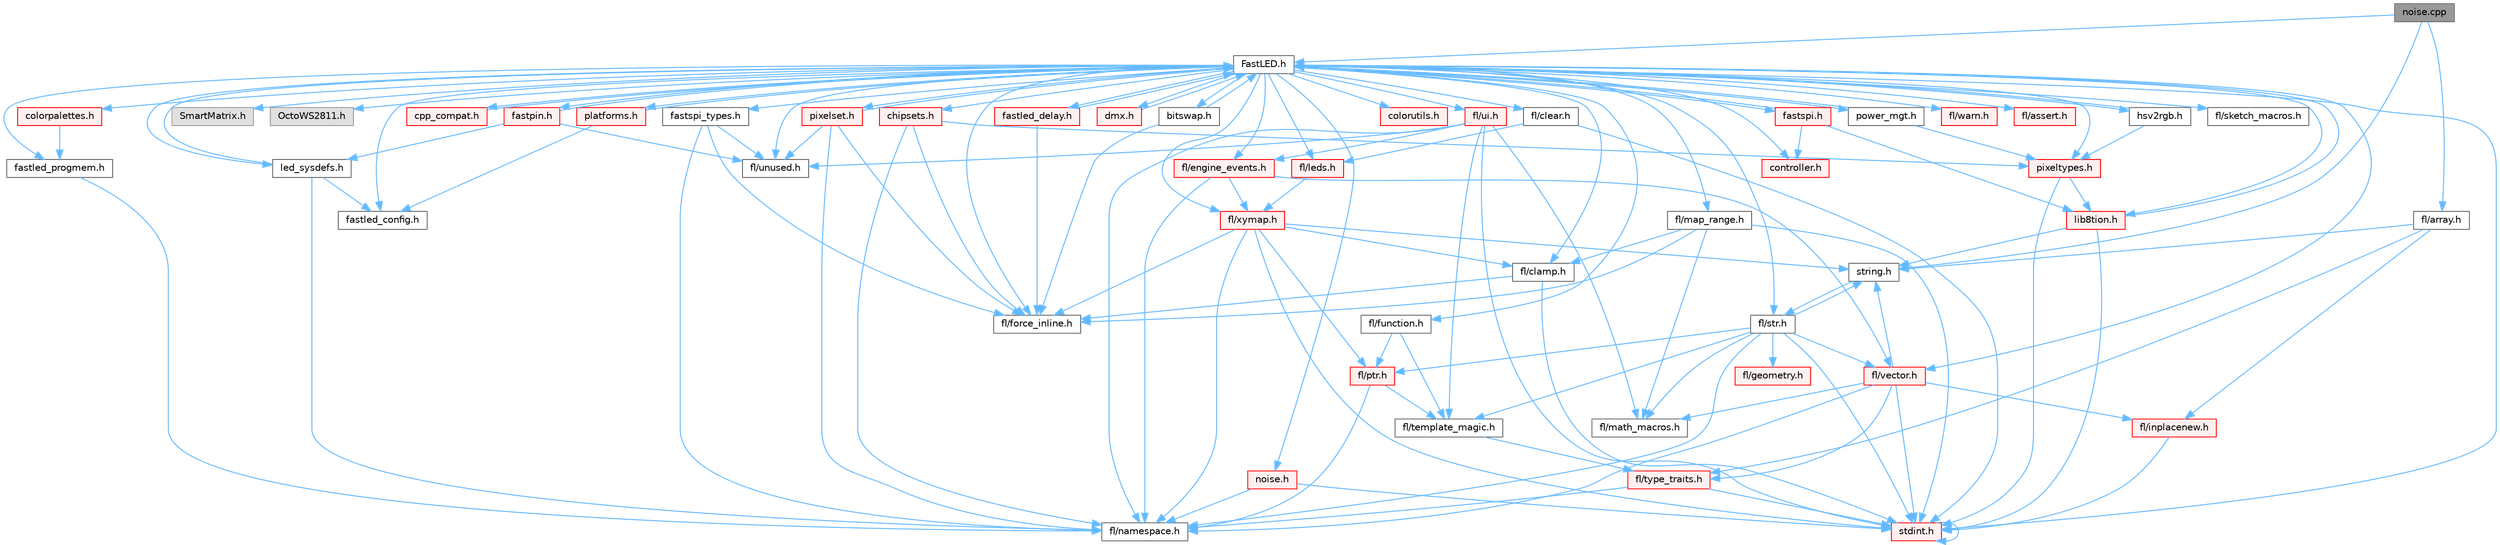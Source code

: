 digraph "noise.cpp"
{
 // INTERACTIVE_SVG=YES
 // LATEX_PDF_SIZE
  bgcolor="transparent";
  edge [fontname=Helvetica,fontsize=10,labelfontname=Helvetica,labelfontsize=10];
  node [fontname=Helvetica,fontsize=10,shape=box,height=0.2,width=0.4];
  Node1 [id="Node000001",label="noise.cpp",height=0.2,width=0.4,color="gray40", fillcolor="grey60", style="filled", fontcolor="black",tooltip="Functions to generate and fill arrays with noise."];
  Node1 -> Node2 [id="edge1_Node000001_Node000002",color="steelblue1",style="solid",tooltip=" "];
  Node2 [id="Node000002",label="string.h",height=0.2,width=0.4,color="grey40", fillcolor="white", style="filled",URL="$da/d66/string_8h.html",tooltip=" "];
  Node2 -> Node3 [id="edge2_Node000002_Node000003",color="steelblue1",style="solid",tooltip=" "];
  Node3 [id="Node000003",label="fl/str.h",height=0.2,width=0.4,color="grey40", fillcolor="white", style="filled",URL="$d1/d93/str_8h.html",tooltip=" "];
  Node3 -> Node4 [id="edge3_Node000003_Node000004",color="steelblue1",style="solid",tooltip=" "];
  Node4 [id="Node000004",label="stdint.h",height=0.2,width=0.4,color="red", fillcolor="#FFF0F0", style="filled",URL="$df/dd8/stdint_8h.html",tooltip=" "];
  Node4 -> Node4 [id="edge4_Node000004_Node000004",color="steelblue1",style="solid",tooltip=" "];
  Node3 -> Node2 [id="edge5_Node000003_Node000002",color="steelblue1",style="solid",tooltip=" "];
  Node3 -> Node6 [id="edge6_Node000003_Node000006",color="steelblue1",style="solid",tooltip=" "];
  Node6 [id="Node000006",label="fl/geometry.h",height=0.2,width=0.4,color="red", fillcolor="#FFF0F0", style="filled",URL="$d4/d67/geometry_8h.html",tooltip=" "];
  Node3 -> Node11 [id="edge7_Node000003_Node000011",color="steelblue1",style="solid",tooltip=" "];
  Node11 [id="Node000011",label="fl/math_macros.h",height=0.2,width=0.4,color="grey40", fillcolor="white", style="filled",URL="$d8/db8/math__macros_8h.html",tooltip=" "];
  Node3 -> Node12 [id="edge8_Node000003_Node000012",color="steelblue1",style="solid",tooltip=" "];
  Node12 [id="Node000012",label="fl/namespace.h",height=0.2,width=0.4,color="grey40", fillcolor="white", style="filled",URL="$df/d2a/namespace_8h.html",tooltip="Implements the FastLED namespace macros."];
  Node3 -> Node13 [id="edge9_Node000003_Node000013",color="steelblue1",style="solid",tooltip=" "];
  Node13 [id="Node000013",label="fl/ptr.h",height=0.2,width=0.4,color="red", fillcolor="#FFF0F0", style="filled",URL="$dd/d98/ptr_8h.html",tooltip=" "];
  Node13 -> Node12 [id="edge10_Node000013_Node000012",color="steelblue1",style="solid",tooltip=" "];
  Node13 -> Node21 [id="edge11_Node000013_Node000021",color="steelblue1",style="solid",tooltip=" "];
  Node21 [id="Node000021",label="fl/template_magic.h",height=0.2,width=0.4,color="grey40", fillcolor="white", style="filled",URL="$d8/d0c/template__magic_8h.html",tooltip=" "];
  Node21 -> Node18 [id="edge12_Node000021_Node000018",color="steelblue1",style="solid",tooltip=" "];
  Node18 [id="Node000018",label="fl/type_traits.h",height=0.2,width=0.4,color="red", fillcolor="#FFF0F0", style="filled",URL="$df/d63/type__traits_8h.html",tooltip=" "];
  Node18 -> Node4 [id="edge13_Node000018_Node000004",color="steelblue1",style="solid",tooltip=" "];
  Node18 -> Node12 [id="edge14_Node000018_Node000012",color="steelblue1",style="solid",tooltip=" "];
  Node3 -> Node21 [id="edge15_Node000003_Node000021",color="steelblue1",style="solid",tooltip=" "];
  Node3 -> Node22 [id="edge16_Node000003_Node000022",color="steelblue1",style="solid",tooltip=" "];
  Node22 [id="Node000022",label="fl/vector.h",height=0.2,width=0.4,color="red", fillcolor="#FFF0F0", style="filled",URL="$d6/d68/vector_8h.html",tooltip=" "];
  Node22 -> Node4 [id="edge17_Node000022_Node000004",color="steelblue1",style="solid",tooltip=" "];
  Node22 -> Node2 [id="edge18_Node000022_Node000002",color="steelblue1",style="solid",tooltip=" "];
  Node22 -> Node11 [id="edge19_Node000022_Node000011",color="steelblue1",style="solid",tooltip=" "];
  Node22 -> Node12 [id="edge20_Node000022_Node000012",color="steelblue1",style="solid",tooltip=" "];
  Node22 -> Node18 [id="edge21_Node000022_Node000018",color="steelblue1",style="solid",tooltip=" "];
  Node22 -> Node17 [id="edge22_Node000022_Node000017",color="steelblue1",style="solid",tooltip=" "];
  Node17 [id="Node000017",label="fl/inplacenew.h",height=0.2,width=0.4,color="red", fillcolor="#FFF0F0", style="filled",URL="$db/d36/inplacenew_8h.html",tooltip=" "];
  Node17 -> Node4 [id="edge23_Node000017_Node000004",color="steelblue1",style="solid",tooltip=" "];
  Node1 -> Node25 [id="edge24_Node000001_Node000025",color="steelblue1",style="solid",tooltip=" "];
  Node25 [id="Node000025",label="fl/array.h",height=0.2,width=0.4,color="grey40", fillcolor="white", style="filled",URL="$db/d63/array_8h.html",tooltip=" "];
  Node25 -> Node2 [id="edge25_Node000025_Node000002",color="steelblue1",style="solid",tooltip=" "];
  Node25 -> Node17 [id="edge26_Node000025_Node000017",color="steelblue1",style="solid",tooltip=" "];
  Node25 -> Node18 [id="edge27_Node000025_Node000018",color="steelblue1",style="solid",tooltip=" "];
  Node1 -> Node26 [id="edge28_Node000001_Node000026",color="steelblue1",style="solid",tooltip=" "];
  Node26 [id="Node000026",label="FastLED.h",height=0.2,width=0.4,color="grey40", fillcolor="white", style="filled",URL="$db/d97/_fast_l_e_d_8h.html",tooltip="central include file for FastLED, defines the CFastLED class/object"];
  Node26 -> Node4 [id="edge29_Node000026_Node000004",color="steelblue1",style="solid",tooltip=" "];
  Node26 -> Node27 [id="edge30_Node000026_Node000027",color="steelblue1",style="solid",tooltip=" "];
  Node27 [id="Node000027",label="SmartMatrix.h",height=0.2,width=0.4,color="grey60", fillcolor="#E0E0E0", style="filled",tooltip=" "];
  Node26 -> Node28 [id="edge31_Node000026_Node000028",color="steelblue1",style="solid",tooltip=" "];
  Node28 [id="Node000028",label="OctoWS2811.h",height=0.2,width=0.4,color="grey60", fillcolor="#E0E0E0", style="filled",tooltip=" "];
  Node26 -> Node9 [id="edge32_Node000026_Node000009",color="steelblue1",style="solid",tooltip=" "];
  Node9 [id="Node000009",label="fl/force_inline.h",height=0.2,width=0.4,color="grey40", fillcolor="white", style="filled",URL="$d4/d64/force__inline_8h.html",tooltip=" "];
  Node26 -> Node29 [id="edge33_Node000026_Node000029",color="steelblue1",style="solid",tooltip=" "];
  Node29 [id="Node000029",label="cpp_compat.h",height=0.2,width=0.4,color="red", fillcolor="#FFF0F0", style="filled",URL="$d9/d13/cpp__compat_8h.html",tooltip="Compatibility functions based on C++ version."];
  Node29 -> Node26 [id="edge34_Node000029_Node000026",color="steelblue1",style="solid",tooltip=" "];
  Node26 -> Node31 [id="edge35_Node000026_Node000031",color="steelblue1",style="solid",tooltip=" "];
  Node31 [id="Node000031",label="fastled_config.h",height=0.2,width=0.4,color="grey40", fillcolor="white", style="filled",URL="$d5/d11/fastled__config_8h.html",tooltip="Contains definitions that can be used to configure FastLED at compile time."];
  Node26 -> Node32 [id="edge36_Node000026_Node000032",color="steelblue1",style="solid",tooltip=" "];
  Node32 [id="Node000032",label="led_sysdefs.h",height=0.2,width=0.4,color="grey40", fillcolor="white", style="filled",URL="$d9/d3e/led__sysdefs_8h.html",tooltip="Determines which platform system definitions to include."];
  Node32 -> Node26 [id="edge37_Node000032_Node000026",color="steelblue1",style="solid",tooltip=" "];
  Node32 -> Node31 [id="edge38_Node000032_Node000031",color="steelblue1",style="solid",tooltip=" "];
  Node32 -> Node12 [id="edge39_Node000032_Node000012",color="steelblue1",style="solid",tooltip=" "];
  Node26 -> Node33 [id="edge40_Node000026_Node000033",color="steelblue1",style="solid",tooltip=" "];
  Node33 [id="Node000033",label="fastled_delay.h",height=0.2,width=0.4,color="red", fillcolor="#FFF0F0", style="filled",URL="$d0/da8/fastled__delay_8h.html",tooltip="Utility functions and classes for managing delay cycles."];
  Node33 -> Node26 [id="edge41_Node000033_Node000026",color="steelblue1",style="solid",tooltip=" "];
  Node33 -> Node9 [id="edge42_Node000033_Node000009",color="steelblue1",style="solid",tooltip=" "];
  Node26 -> Node35 [id="edge43_Node000026_Node000035",color="steelblue1",style="solid",tooltip=" "];
  Node35 [id="Node000035",label="bitswap.h",height=0.2,width=0.4,color="grey40", fillcolor="white", style="filled",URL="$de/ded/bitswap_8h.html",tooltip="Functions for doing a rotation of bits/bytes used by parallel output."];
  Node35 -> Node26 [id="edge44_Node000035_Node000026",color="steelblue1",style="solid",tooltip=" "];
  Node35 -> Node9 [id="edge45_Node000035_Node000009",color="steelblue1",style="solid",tooltip=" "];
  Node26 -> Node36 [id="edge46_Node000026_Node000036",color="steelblue1",style="solid",tooltip=" "];
  Node36 [id="Node000036",label="controller.h",height=0.2,width=0.4,color="red", fillcolor="#FFF0F0", style="filled",URL="$d2/dd9/controller_8h.html",tooltip="deprecated: base definitions used by led controllers for writing out led data"];
  Node26 -> Node71 [id="edge47_Node000026_Node000071",color="steelblue1",style="solid",tooltip=" "];
  Node71 [id="Node000071",label="fastpin.h",height=0.2,width=0.4,color="red", fillcolor="#FFF0F0", style="filled",URL="$db/d65/fastpin_8h.html",tooltip="Class base definitions for defining fast pin access."];
  Node71 -> Node26 [id="edge48_Node000071_Node000026",color="steelblue1",style="solid",tooltip=" "];
  Node71 -> Node32 [id="edge49_Node000071_Node000032",color="steelblue1",style="solid",tooltip=" "];
  Node71 -> Node19 [id="edge50_Node000071_Node000019",color="steelblue1",style="solid",tooltip=" "];
  Node19 [id="Node000019",label="fl/unused.h",height=0.2,width=0.4,color="grey40", fillcolor="white", style="filled",URL="$d8/d4b/unused_8h.html",tooltip=" "];
  Node26 -> Node72 [id="edge51_Node000026_Node000072",color="steelblue1",style="solid",tooltip=" "];
  Node72 [id="Node000072",label="fastspi_types.h",height=0.2,width=0.4,color="grey40", fillcolor="white", style="filled",URL="$d2/ddb/fastspi__types_8h.html",tooltip="Data types and constants used by SPI interfaces."];
  Node72 -> Node9 [id="edge52_Node000072_Node000009",color="steelblue1",style="solid",tooltip=" "];
  Node72 -> Node12 [id="edge53_Node000072_Node000012",color="steelblue1",style="solid",tooltip=" "];
  Node72 -> Node19 [id="edge54_Node000072_Node000019",color="steelblue1",style="solid",tooltip=" "];
  Node26 -> Node73 [id="edge55_Node000026_Node000073",color="steelblue1",style="solid",tooltip=" "];
  Node73 [id="Node000073",label="dmx.h",height=0.2,width=0.4,color="red", fillcolor="#FFF0F0", style="filled",URL="$d3/de1/dmx_8h.html",tooltip="Defines the DMX512-based LED controllers."];
  Node73 -> Node26 [id="edge56_Node000073_Node000026",color="steelblue1",style="solid",tooltip=" "];
  Node26 -> Node76 [id="edge57_Node000026_Node000076",color="steelblue1",style="solid",tooltip=" "];
  Node76 [id="Node000076",label="platforms.h",height=0.2,width=0.4,color="red", fillcolor="#FFF0F0", style="filled",URL="$da/dc9/platforms_8h.html",tooltip="Determines which platforms headers to include."];
  Node76 -> Node26 [id="edge58_Node000076_Node000026",color="steelblue1",style="solid",tooltip=" "];
  Node76 -> Node31 [id="edge59_Node000076_Node000031",color="steelblue1",style="solid",tooltip=" "];
  Node26 -> Node78 [id="edge60_Node000026_Node000078",color="steelblue1",style="solid",tooltip=" "];
  Node78 [id="Node000078",label="fastled_progmem.h",height=0.2,width=0.4,color="grey40", fillcolor="white", style="filled",URL="$df/dab/fastled__progmem_8h.html",tooltip="Wrapper definitions to allow seamless use of PROGMEM in environments that have it."];
  Node78 -> Node12 [id="edge61_Node000078_Node000012",color="steelblue1",style="solid",tooltip=" "];
  Node26 -> Node39 [id="edge62_Node000026_Node000039",color="steelblue1",style="solid",tooltip=" "];
  Node39 [id="Node000039",label="lib8tion.h",height=0.2,width=0.4,color="red", fillcolor="#FFF0F0", style="filled",URL="$df/da5/lib8tion_8h.html",tooltip="Fast, efficient 8-bit math functions specifically designed for high-performance LED programming."];
  Node39 -> Node26 [id="edge63_Node000039_Node000026",color="steelblue1",style="solid",tooltip=" "];
  Node39 -> Node4 [id="edge64_Node000039_Node000004",color="steelblue1",style="solid",tooltip=" "];
  Node39 -> Node2 [id="edge65_Node000039_Node000002",color="steelblue1",style="solid",tooltip=" "];
  Node26 -> Node38 [id="edge66_Node000026_Node000038",color="steelblue1",style="solid",tooltip=" "];
  Node38 [id="Node000038",label="pixeltypes.h",height=0.2,width=0.4,color="red", fillcolor="#FFF0F0", style="filled",URL="$d2/dba/pixeltypes_8h.html",tooltip="Includes defintions for RGB and HSV pixels."];
  Node38 -> Node4 [id="edge67_Node000038_Node000004",color="steelblue1",style="solid",tooltip=" "];
  Node38 -> Node39 [id="edge68_Node000038_Node000039",color="steelblue1",style="solid",tooltip=" "];
  Node26 -> Node79 [id="edge69_Node000026_Node000079",color="steelblue1",style="solid",tooltip=" "];
  Node79 [id="Node000079",label="hsv2rgb.h",height=0.2,width=0.4,color="grey40", fillcolor="white", style="filled",URL="$de/d9a/hsv2rgb_8h.html",tooltip="Functions to convert from the HSV colorspace to the RGB colorspace."];
  Node79 -> Node26 [id="edge70_Node000079_Node000026",color="steelblue1",style="solid",tooltip=" "];
  Node79 -> Node38 [id="edge71_Node000079_Node000038",color="steelblue1",style="solid",tooltip=" "];
  Node26 -> Node80 [id="edge72_Node000026_Node000080",color="steelblue1",style="solid",tooltip=" "];
  Node80 [id="Node000080",label="colorutils.h",height=0.2,width=0.4,color="red", fillcolor="#FFF0F0", style="filled",URL="$d1/dfb/colorutils_8h.html",tooltip=" "];
  Node26 -> Node85 [id="edge73_Node000026_Node000085",color="steelblue1",style="solid",tooltip=" "];
  Node85 [id="Node000085",label="pixelset.h",height=0.2,width=0.4,color="red", fillcolor="#FFF0F0", style="filled",URL="$d4/d46/pixelset_8h.html",tooltip="Declares classes for managing logical groups of LEDs."];
  Node85 -> Node9 [id="edge74_Node000085_Node000009",color="steelblue1",style="solid",tooltip=" "];
  Node85 -> Node12 [id="edge75_Node000085_Node000012",color="steelblue1",style="solid",tooltip=" "];
  Node85 -> Node19 [id="edge76_Node000085_Node000019",color="steelblue1",style="solid",tooltip=" "];
  Node85 -> Node26 [id="edge77_Node000085_Node000026",color="steelblue1",style="solid",tooltip=" "];
  Node26 -> Node86 [id="edge78_Node000026_Node000086",color="steelblue1",style="solid",tooltip=" "];
  Node86 [id="Node000086",label="colorpalettes.h",height=0.2,width=0.4,color="red", fillcolor="#FFF0F0", style="filled",URL="$dc/dcc/colorpalettes_8h.html",tooltip="Declarations for the predefined color palettes supplied by FastLED."];
  Node86 -> Node78 [id="edge79_Node000086_Node000078",color="steelblue1",style="solid",tooltip=" "];
  Node26 -> Node87 [id="edge80_Node000026_Node000087",color="steelblue1",style="solid",tooltip=" "];
  Node87 [id="Node000087",label="noise.h",height=0.2,width=0.4,color="red", fillcolor="#FFF0F0", style="filled",URL="$d1/d31/noise_8h.html",tooltip="Functions to generate and fill arrays with noise."];
  Node87 -> Node4 [id="edge81_Node000087_Node000004",color="steelblue1",style="solid",tooltip=" "];
  Node87 -> Node12 [id="edge82_Node000087_Node000012",color="steelblue1",style="solid",tooltip=" "];
  Node26 -> Node88 [id="edge83_Node000026_Node000088",color="steelblue1",style="solid",tooltip=" "];
  Node88 [id="Node000088",label="power_mgt.h",height=0.2,width=0.4,color="grey40", fillcolor="white", style="filled",URL="$dc/d5b/power__mgt_8h.html",tooltip="Functions to limit the power used by FastLED."];
  Node88 -> Node26 [id="edge84_Node000088_Node000026",color="steelblue1",style="solid",tooltip=" "];
  Node88 -> Node38 [id="edge85_Node000088_Node000038",color="steelblue1",style="solid",tooltip=" "];
  Node26 -> Node89 [id="edge86_Node000026_Node000089",color="steelblue1",style="solid",tooltip=" "];
  Node89 [id="Node000089",label="fastspi.h",height=0.2,width=0.4,color="red", fillcolor="#FFF0F0", style="filled",URL="$d6/ddc/fastspi_8h.html",tooltip="Serial peripheral interface (SPI) definitions per platform."];
  Node89 -> Node26 [id="edge87_Node000089_Node000026",color="steelblue1",style="solid",tooltip=" "];
  Node89 -> Node36 [id="edge88_Node000089_Node000036",color="steelblue1",style="solid",tooltip=" "];
  Node89 -> Node39 [id="edge89_Node000089_Node000039",color="steelblue1",style="solid",tooltip=" "];
  Node26 -> Node91 [id="edge90_Node000026_Node000091",color="steelblue1",style="solid",tooltip=" "];
  Node91 [id="Node000091",label="chipsets.h",height=0.2,width=0.4,color="red", fillcolor="#FFF0F0", style="filled",URL="$db/d66/chipsets_8h.html",tooltip="Contains the bulk of the definitions for the various LED chipsets supported."];
  Node91 -> Node38 [id="edge91_Node000091_Node000038",color="steelblue1",style="solid",tooltip=" "];
  Node91 -> Node9 [id="edge92_Node000091_Node000009",color="steelblue1",style="solid",tooltip=" "];
  Node91 -> Node12 [id="edge93_Node000091_Node000012",color="steelblue1",style="solid",tooltip=" "];
  Node26 -> Node60 [id="edge94_Node000026_Node000060",color="steelblue1",style="solid",tooltip=" "];
  Node60 [id="Node000060",label="fl/engine_events.h",height=0.2,width=0.4,color="red", fillcolor="#FFF0F0", style="filled",URL="$db/dc0/engine__events_8h.html",tooltip=" "];
  Node60 -> Node12 [id="edge95_Node000060_Node000012",color="steelblue1",style="solid",tooltip=" "];
  Node60 -> Node22 [id="edge96_Node000060_Node000022",color="steelblue1",style="solid",tooltip=" "];
  Node60 -> Node68 [id="edge97_Node000060_Node000068",color="steelblue1",style="solid",tooltip=" "];
  Node68 [id="Node000068",label="fl/xymap.h",height=0.2,width=0.4,color="red", fillcolor="#FFF0F0", style="filled",URL="$da/d61/xymap_8h.html",tooltip=" "];
  Node68 -> Node4 [id="edge98_Node000068_Node000004",color="steelblue1",style="solid",tooltip=" "];
  Node68 -> Node2 [id="edge99_Node000068_Node000002",color="steelblue1",style="solid",tooltip=" "];
  Node68 -> Node8 [id="edge100_Node000068_Node000008",color="steelblue1",style="solid",tooltip=" "];
  Node8 [id="Node000008",label="fl/clamp.h",height=0.2,width=0.4,color="grey40", fillcolor="white", style="filled",URL="$d6/dd3/clamp_8h.html",tooltip=" "];
  Node8 -> Node4 [id="edge101_Node000008_Node000004",color="steelblue1",style="solid",tooltip=" "];
  Node8 -> Node9 [id="edge102_Node000008_Node000009",color="steelblue1",style="solid",tooltip=" "];
  Node68 -> Node9 [id="edge103_Node000068_Node000009",color="steelblue1",style="solid",tooltip=" "];
  Node68 -> Node12 [id="edge104_Node000068_Node000012",color="steelblue1",style="solid",tooltip=" "];
  Node68 -> Node13 [id="edge105_Node000068_Node000013",color="steelblue1",style="solid",tooltip=" "];
  Node26 -> Node92 [id="edge106_Node000026_Node000092",color="steelblue1",style="solid",tooltip=" "];
  Node92 [id="Node000092",label="fl/leds.h",height=0.2,width=0.4,color="red", fillcolor="#FFF0F0", style="filled",URL="$da/d78/leds_8h.html",tooltip=" "];
  Node92 -> Node68 [id="edge107_Node000092_Node000068",color="steelblue1",style="solid",tooltip=" "];
  Node26 -> Node3 [id="edge108_Node000026_Node000003",color="steelblue1",style="solid",tooltip=" "];
  Node26 -> Node68 [id="edge109_Node000026_Node000068",color="steelblue1",style="solid",tooltip=" "];
  Node26 -> Node8 [id="edge110_Node000026_Node000008",color="steelblue1",style="solid",tooltip=" "];
  Node26 -> Node10 [id="edge111_Node000026_Node000010",color="steelblue1",style="solid",tooltip=" "];
  Node10 [id="Node000010",label="fl/map_range.h",height=0.2,width=0.4,color="grey40", fillcolor="white", style="filled",URL="$d1/d47/map__range_8h.html",tooltip=" "];
  Node10 -> Node4 [id="edge112_Node000010_Node000004",color="steelblue1",style="solid",tooltip=" "];
  Node10 -> Node8 [id="edge113_Node000010_Node000008",color="steelblue1",style="solid",tooltip=" "];
  Node10 -> Node9 [id="edge114_Node000010_Node000009",color="steelblue1",style="solid",tooltip=" "];
  Node10 -> Node11 [id="edge115_Node000010_Node000011",color="steelblue1",style="solid",tooltip=" "];
  Node26 -> Node93 [id="edge116_Node000026_Node000093",color="steelblue1",style="solid",tooltip=" "];
  Node93 [id="Node000093",label="fl/warn.h",height=0.2,width=0.4,color="red", fillcolor="#FFF0F0", style="filled",URL="$de/d77/warn_8h.html",tooltip=" "];
  Node26 -> Node64 [id="edge117_Node000026_Node000064",color="steelblue1",style="solid",tooltip=" "];
  Node64 [id="Node000064",label="fl/assert.h",height=0.2,width=0.4,color="red", fillcolor="#FFF0F0", style="filled",URL="$dc/da7/assert_8h.html",tooltip=" "];
  Node26 -> Node19 [id="edge118_Node000026_Node000019",color="steelblue1",style="solid",tooltip=" "];
  Node26 -> Node22 [id="edge119_Node000026_Node000022",color="steelblue1",style="solid",tooltip=" "];
  Node26 -> Node96 [id="edge120_Node000026_Node000096",color="steelblue1",style="solid",tooltip=" "];
  Node96 [id="Node000096",label="fl/function.h",height=0.2,width=0.4,color="grey40", fillcolor="white", style="filled",URL="$dd/d67/function_8h.html",tooltip=" "];
  Node96 -> Node13 [id="edge121_Node000096_Node000013",color="steelblue1",style="solid",tooltip=" "];
  Node96 -> Node21 [id="edge122_Node000096_Node000021",color="steelblue1",style="solid",tooltip=" "];
  Node26 -> Node97 [id="edge123_Node000026_Node000097",color="steelblue1",style="solid",tooltip=" "];
  Node97 [id="Node000097",label="fl/clear.h",height=0.2,width=0.4,color="grey40", fillcolor="white", style="filled",URL="$df/db0/clear_8h.html",tooltip=" "];
  Node97 -> Node92 [id="edge124_Node000097_Node000092",color="steelblue1",style="solid",tooltip=" "];
  Node97 -> Node4 [id="edge125_Node000097_Node000004",color="steelblue1",style="solid",tooltip=" "];
  Node26 -> Node98 [id="edge126_Node000026_Node000098",color="steelblue1",style="solid",tooltip=" "];
  Node98 [id="Node000098",label="fl/ui.h",height=0.2,width=0.4,color="red", fillcolor="#FFF0F0", style="filled",URL="$d9/d3b/ui_8h.html",tooltip=" "];
  Node98 -> Node4 [id="edge127_Node000098_Node000004",color="steelblue1",style="solid",tooltip=" "];
  Node98 -> Node60 [id="edge128_Node000098_Node000060",color="steelblue1",style="solid",tooltip=" "];
  Node98 -> Node11 [id="edge129_Node000098_Node000011",color="steelblue1",style="solid",tooltip=" "];
  Node98 -> Node12 [id="edge130_Node000098_Node000012",color="steelblue1",style="solid",tooltip=" "];
  Node98 -> Node21 [id="edge131_Node000098_Node000021",color="steelblue1",style="solid",tooltip=" "];
  Node98 -> Node19 [id="edge132_Node000098_Node000019",color="steelblue1",style="solid",tooltip=" "];
  Node26 -> Node107 [id="edge133_Node000026_Node000107",color="steelblue1",style="solid",tooltip=" "];
  Node107 [id="Node000107",label="fl/sketch_macros.h",height=0.2,width=0.4,color="grey40", fillcolor="white", style="filled",URL="$d1/dbc/sketch__macros_8h.html",tooltip=" "];
}
